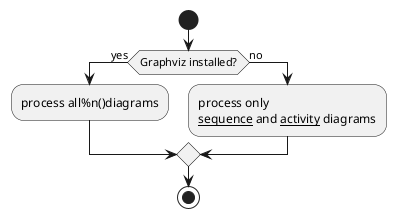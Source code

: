 {
  "sha1": "bzyhyjxckrypkk0ydmrgfz8uo5do3w6",
  "insertion": {
    "when": "2024-05-30T20:48:22.193Z",
    "url": "https://forum.plantuml.net/11682/beta-style-cropped-output-images-when-style-functionality",
    "user": "plantuml@gmail.com"
  }
}
@startuml
<style>
diamond {
  LineColor black
}
</style>
start
if (Graphviz installed?) then (yes)
  :process all%n()diagrams;
else (no)
  :process only
  __sequence__ and __activity__ diagrams;
endif
stop
@enduml
